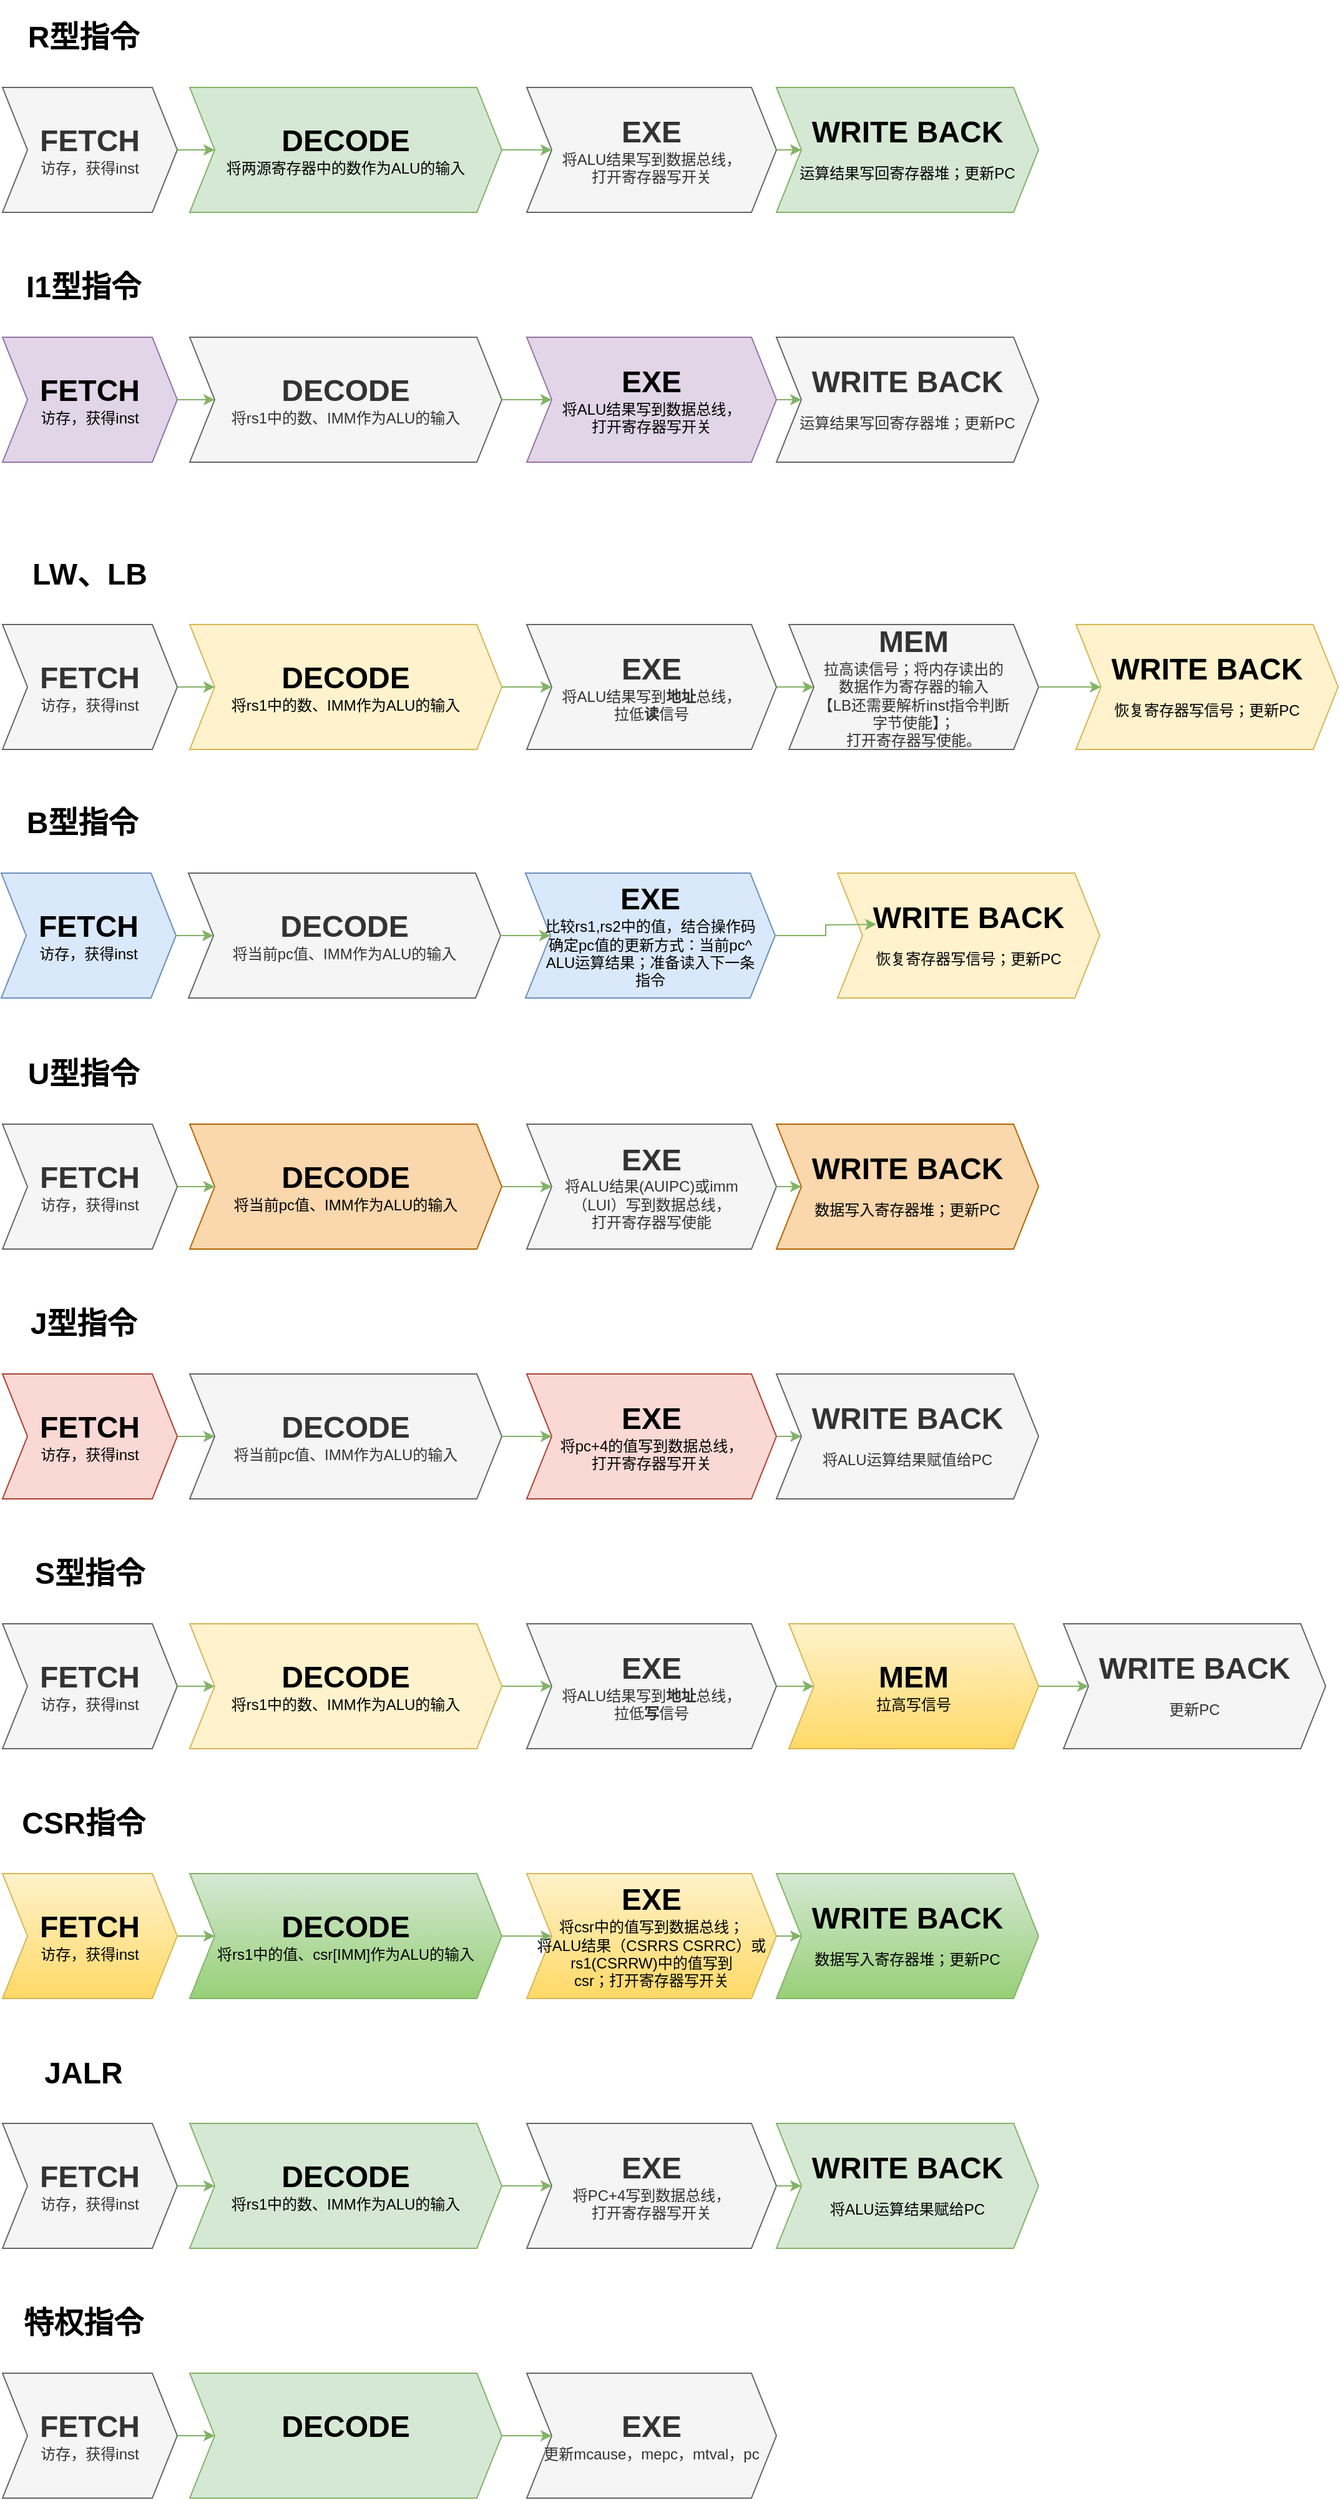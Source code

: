 <mxfile version="13.11.0" type="github">
  <diagram id="kgpKYQtTHZ0yAKxKKP6v" name="Page-1">
    <mxGraphModel dx="1632" dy="404" grid="1" gridSize="10" guides="1" tooltips="1" connect="1" arrows="1" fold="1" page="1" pageScale="1" pageWidth="850" pageHeight="1100" math="0" shadow="0">
      <root>
        <mxCell id="0" />
        <mxCell id="1" parent="0" />
        <mxCell id="DEyL_VFvNH3OQuk7k3UQ-63" value="" style="group" vertex="1" connectable="0" parent="1">
          <mxGeometry y="10" width="830" height="170" as="geometry" />
        </mxCell>
        <mxCell id="DEyL_VFvNH3OQuk7k3UQ-64" value="&lt;div&gt;&lt;font style=&quot;font-size: 24px&quot;&gt;&lt;b&gt;DECODE&lt;/b&gt;&lt;/font&gt;&lt;/div&gt;&lt;div&gt;将两源寄存器中的数作为ALU的输入&lt;br&gt;&lt;/div&gt;" style="shape=step;perimeter=stepPerimeter;whiteSpace=wrap;html=1;fixedSize=1;fillColor=#d5e8d4;strokeColor=#82b366;" vertex="1" parent="DEyL_VFvNH3OQuk7k3UQ-63">
          <mxGeometry x="150" y="70" width="250" height="100" as="geometry" />
        </mxCell>
        <mxCell id="DEyL_VFvNH3OQuk7k3UQ-65" value="&lt;div&gt;&lt;b&gt;&lt;font style=&quot;font-size: 24px&quot;&gt;EXE&lt;/font&gt;&lt;/b&gt;&lt;/div&gt;&lt;div&gt;将ALU结果写到数据总线，&lt;/div&gt;&lt;div&gt;打开寄存器写开关&lt;br&gt;&lt;/div&gt;" style="shape=step;perimeter=stepPerimeter;whiteSpace=wrap;html=1;fixedSize=1;fillColor=#f5f5f5;strokeColor=#666666;fontColor=#333333;" vertex="1" parent="DEyL_VFvNH3OQuk7k3UQ-63">
          <mxGeometry x="420" y="70" width="200" height="100" as="geometry" />
        </mxCell>
        <mxCell id="DEyL_VFvNH3OQuk7k3UQ-66" value="&lt;div&gt;&lt;b&gt;&lt;font style=&quot;font-size: 24px&quot;&gt;WRITE BACK&lt;/font&gt;&lt;/b&gt;&lt;/div&gt;&lt;div&gt;&lt;font style=&quot;font-size: 12px&quot;&gt;运算结果写回寄存器堆；更新PC&lt;/font&gt;&lt;b&gt;&lt;font style=&quot;font-size: 24px&quot;&gt;&lt;br&gt;&lt;/font&gt;&lt;/b&gt;&lt;/div&gt;" style="shape=step;perimeter=stepPerimeter;whiteSpace=wrap;html=1;fixedSize=1;fillColor=#d5e8d4;strokeColor=#82b366;" vertex="1" parent="DEyL_VFvNH3OQuk7k3UQ-63">
          <mxGeometry x="620" y="70" width="210" height="100" as="geometry" />
        </mxCell>
        <mxCell id="DEyL_VFvNH3OQuk7k3UQ-67" value="&lt;font style=&quot;font-size: 24px&quot;&gt;&lt;b&gt;R型指令&lt;/b&gt;&lt;/font&gt;" style="text;html=1;strokeColor=none;fillColor=none;align=center;verticalAlign=middle;whiteSpace=wrap;rounded=0;" vertex="1" parent="DEyL_VFvNH3OQuk7k3UQ-63">
          <mxGeometry width="130" height="60" as="geometry" />
        </mxCell>
        <mxCell id="DEyL_VFvNH3OQuk7k3UQ-68" style="edgeStyle=orthogonalEdgeStyle;rounded=0;orthogonalLoop=1;jettySize=auto;html=1;exitX=1;exitY=0.5;exitDx=0;exitDy=0;entryX=0;entryY=0.5;entryDx=0;entryDy=0;fillColor=#d5e8d4;strokeColor=#82b366;" edge="1" parent="DEyL_VFvNH3OQuk7k3UQ-63" source="DEyL_VFvNH3OQuk7k3UQ-69" target="DEyL_VFvNH3OQuk7k3UQ-64">
          <mxGeometry relative="1" as="geometry" />
        </mxCell>
        <mxCell id="DEyL_VFvNH3OQuk7k3UQ-69" value="&lt;div&gt;&lt;font style=&quot;font-size: 24px&quot;&gt;&lt;b&gt;FETCH&lt;/b&gt;&lt;/font&gt;&lt;/div&gt;访存，获得inst" style="shape=step;perimeter=stepPerimeter;whiteSpace=wrap;html=1;fixedSize=1;fillColor=#f5f5f5;strokeColor=#666666;fontColor=#333333;" vertex="1" parent="DEyL_VFvNH3OQuk7k3UQ-63">
          <mxGeometry y="70" width="140" height="100" as="geometry" />
        </mxCell>
        <mxCell id="DEyL_VFvNH3OQuk7k3UQ-70" style="edgeStyle=orthogonalEdgeStyle;rounded=0;orthogonalLoop=1;jettySize=auto;html=1;exitX=1;exitY=0.5;exitDx=0;exitDy=0;fillColor=#d5e8d4;strokeColor=#82b366;" edge="1" parent="DEyL_VFvNH3OQuk7k3UQ-63" source="DEyL_VFvNH3OQuk7k3UQ-64" target="DEyL_VFvNH3OQuk7k3UQ-65">
          <mxGeometry relative="1" as="geometry" />
        </mxCell>
        <mxCell id="DEyL_VFvNH3OQuk7k3UQ-71" style="edgeStyle=orthogonalEdgeStyle;rounded=0;orthogonalLoop=1;jettySize=auto;html=1;exitX=1;exitY=0.5;exitDx=0;exitDy=0;entryX=0;entryY=0.5;entryDx=0;entryDy=0;fillColor=#d5e8d4;strokeColor=#82b366;" edge="1" parent="DEyL_VFvNH3OQuk7k3UQ-63" source="DEyL_VFvNH3OQuk7k3UQ-65" target="DEyL_VFvNH3OQuk7k3UQ-66">
          <mxGeometry relative="1" as="geometry" />
        </mxCell>
        <mxCell id="DEyL_VFvNH3OQuk7k3UQ-72" value="" style="group" vertex="1" connectable="0" parent="1">
          <mxGeometry y="210" width="830" height="170" as="geometry" />
        </mxCell>
        <mxCell id="DEyL_VFvNH3OQuk7k3UQ-73" value="&lt;div&gt;&lt;font style=&quot;font-size: 24px&quot;&gt;&lt;b&gt;DECODE&lt;/b&gt;&lt;/font&gt;&lt;/div&gt;&lt;div&gt;将rs1中的数、IMM作为ALU的输入&lt;br&gt;&lt;/div&gt;" style="shape=step;perimeter=stepPerimeter;whiteSpace=wrap;html=1;fixedSize=1;fillColor=#f5f5f5;strokeColor=#666666;fontColor=#333333;" vertex="1" parent="DEyL_VFvNH3OQuk7k3UQ-72">
          <mxGeometry x="150" y="70" width="250" height="100" as="geometry" />
        </mxCell>
        <mxCell id="DEyL_VFvNH3OQuk7k3UQ-74" value="&lt;div&gt;&lt;b&gt;&lt;font style=&quot;font-size: 24px&quot;&gt;EXE&lt;/font&gt;&lt;/b&gt;&lt;/div&gt;&lt;div&gt;将ALU结果写到数据总线，&lt;/div&gt;&lt;div&gt;打开寄存器写开关&lt;br&gt;&lt;/div&gt;" style="shape=step;perimeter=stepPerimeter;whiteSpace=wrap;html=1;fixedSize=1;fillColor=#e1d5e7;strokeColor=#9673a6;" vertex="1" parent="DEyL_VFvNH3OQuk7k3UQ-72">
          <mxGeometry x="420" y="70" width="200" height="100" as="geometry" />
        </mxCell>
        <mxCell id="DEyL_VFvNH3OQuk7k3UQ-75" value="&lt;div&gt;&lt;b&gt;&lt;font style=&quot;font-size: 24px&quot;&gt;WRITE BACK&lt;/font&gt;&lt;/b&gt;&lt;/div&gt;&lt;div&gt;&lt;font style=&quot;font-size: 12px&quot;&gt;运算结果写回寄存器堆；更新PC&lt;/font&gt;&lt;b&gt;&lt;font style=&quot;font-size: 24px&quot;&gt;&lt;br&gt;&lt;/font&gt;&lt;/b&gt;&lt;/div&gt;" style="shape=step;perimeter=stepPerimeter;whiteSpace=wrap;html=1;fixedSize=1;fillColor=#f5f5f5;strokeColor=#666666;fontColor=#333333;" vertex="1" parent="DEyL_VFvNH3OQuk7k3UQ-72">
          <mxGeometry x="620" y="70" width="210" height="100" as="geometry" />
        </mxCell>
        <mxCell id="DEyL_VFvNH3OQuk7k3UQ-76" value="&lt;font style=&quot;font-size: 24px&quot;&gt;&lt;b&gt;I1型指令&lt;/b&gt;&lt;/font&gt;" style="text;html=1;strokeColor=none;fillColor=none;align=center;verticalAlign=middle;whiteSpace=wrap;rounded=0;" vertex="1" parent="DEyL_VFvNH3OQuk7k3UQ-72">
          <mxGeometry width="130" height="60" as="geometry" />
        </mxCell>
        <mxCell id="DEyL_VFvNH3OQuk7k3UQ-77" style="edgeStyle=orthogonalEdgeStyle;rounded=0;orthogonalLoop=1;jettySize=auto;html=1;exitX=1;exitY=0.5;exitDx=0;exitDy=0;entryX=0;entryY=0.5;entryDx=0;entryDy=0;fillColor=#d5e8d4;strokeColor=#82b366;" edge="1" parent="DEyL_VFvNH3OQuk7k3UQ-72" source="DEyL_VFvNH3OQuk7k3UQ-78" target="DEyL_VFvNH3OQuk7k3UQ-73">
          <mxGeometry relative="1" as="geometry" />
        </mxCell>
        <mxCell id="DEyL_VFvNH3OQuk7k3UQ-78" value="&lt;div&gt;&lt;font style=&quot;font-size: 24px&quot;&gt;&lt;b&gt;FETCH&lt;/b&gt;&lt;/font&gt;&lt;/div&gt;访存，获得inst" style="shape=step;perimeter=stepPerimeter;whiteSpace=wrap;html=1;fixedSize=1;fillColor=#e1d5e7;strokeColor=#9673a6;" vertex="1" parent="DEyL_VFvNH3OQuk7k3UQ-72">
          <mxGeometry y="70" width="140" height="100" as="geometry" />
        </mxCell>
        <mxCell id="DEyL_VFvNH3OQuk7k3UQ-79" style="edgeStyle=orthogonalEdgeStyle;rounded=0;orthogonalLoop=1;jettySize=auto;html=1;exitX=1;exitY=0.5;exitDx=0;exitDy=0;fillColor=#d5e8d4;strokeColor=#82b366;" edge="1" parent="DEyL_VFvNH3OQuk7k3UQ-72" source="DEyL_VFvNH3OQuk7k3UQ-73" target="DEyL_VFvNH3OQuk7k3UQ-74">
          <mxGeometry relative="1" as="geometry" />
        </mxCell>
        <mxCell id="DEyL_VFvNH3OQuk7k3UQ-80" style="edgeStyle=orthogonalEdgeStyle;rounded=0;orthogonalLoop=1;jettySize=auto;html=1;exitX=1;exitY=0.5;exitDx=0;exitDy=0;entryX=0;entryY=0.5;entryDx=0;entryDy=0;fillColor=#d5e8d4;strokeColor=#82b366;" edge="1" parent="DEyL_VFvNH3OQuk7k3UQ-72" source="DEyL_VFvNH3OQuk7k3UQ-74" target="DEyL_VFvNH3OQuk7k3UQ-75">
          <mxGeometry relative="1" as="geometry" />
        </mxCell>
        <mxCell id="DEyL_VFvNH3OQuk7k3UQ-90" value="" style="group" vertex="1" connectable="0" parent="1">
          <mxGeometry x="-1" y="639" width="930" height="170" as="geometry" />
        </mxCell>
        <mxCell id="DEyL_VFvNH3OQuk7k3UQ-91" value="&lt;div&gt;&lt;font style=&quot;font-size: 24px&quot;&gt;&lt;b&gt;DECODE&lt;/b&gt;&lt;/font&gt;&lt;/div&gt;&lt;div&gt;将当前pc值、IMM作为ALU的输入&lt;br&gt;&lt;/div&gt;" style="shape=step;perimeter=stepPerimeter;whiteSpace=wrap;html=1;fixedSize=1;fillColor=#f5f5f5;strokeColor=#666666;fontColor=#333333;" vertex="1" parent="DEyL_VFvNH3OQuk7k3UQ-90">
          <mxGeometry x="150" y="70" width="250" height="100" as="geometry" />
        </mxCell>
        <mxCell id="DEyL_VFvNH3OQuk7k3UQ-92" value="&lt;div&gt;&lt;b&gt;&lt;font style=&quot;font-size: 24px&quot;&gt;EXE&lt;/font&gt;&lt;/b&gt;&lt;/div&gt;&lt;div&gt;比较rs1,rs2中的值，结合操作码&lt;/div&gt;&lt;div&gt;确定pc值的更新方式：当前pc^&lt;/div&gt;&lt;div&gt;ALU运算结果；准备读入下一条&lt;/div&gt;&lt;div&gt;指令&lt;br&gt;&lt;/div&gt;" style="shape=step;perimeter=stepPerimeter;whiteSpace=wrap;html=1;fixedSize=1;fillColor=#dae8fc;strokeColor=#6c8ebf;" vertex="1" parent="DEyL_VFvNH3OQuk7k3UQ-90">
          <mxGeometry x="420" y="70" width="200" height="100" as="geometry" />
        </mxCell>
        <mxCell id="DEyL_VFvNH3OQuk7k3UQ-94" value="&lt;font style=&quot;font-size: 24px&quot;&gt;&lt;b&gt;B型指令&lt;/b&gt;&lt;/font&gt;" style="text;html=1;strokeColor=none;fillColor=none;align=center;verticalAlign=middle;whiteSpace=wrap;rounded=0;" vertex="1" parent="DEyL_VFvNH3OQuk7k3UQ-90">
          <mxGeometry width="130" height="60" as="geometry" />
        </mxCell>
        <mxCell id="DEyL_VFvNH3OQuk7k3UQ-95" style="edgeStyle=orthogonalEdgeStyle;rounded=0;orthogonalLoop=1;jettySize=auto;html=1;exitX=1;exitY=0.5;exitDx=0;exitDy=0;entryX=0;entryY=0.5;entryDx=0;entryDy=0;fillColor=#d5e8d4;strokeColor=#82b366;" edge="1" parent="DEyL_VFvNH3OQuk7k3UQ-90" source="DEyL_VFvNH3OQuk7k3UQ-96" target="DEyL_VFvNH3OQuk7k3UQ-91">
          <mxGeometry relative="1" as="geometry" />
        </mxCell>
        <mxCell id="DEyL_VFvNH3OQuk7k3UQ-96" value="&lt;div&gt;&lt;font style=&quot;font-size: 24px&quot;&gt;&lt;b&gt;FETCH&lt;/b&gt;&lt;/font&gt;&lt;/div&gt;访存，获得inst" style="shape=step;perimeter=stepPerimeter;whiteSpace=wrap;html=1;fixedSize=1;fillColor=#dae8fc;strokeColor=#6c8ebf;" vertex="1" parent="DEyL_VFvNH3OQuk7k3UQ-90">
          <mxGeometry y="70" width="140" height="100" as="geometry" />
        </mxCell>
        <mxCell id="DEyL_VFvNH3OQuk7k3UQ-97" style="edgeStyle=orthogonalEdgeStyle;rounded=0;orthogonalLoop=1;jettySize=auto;html=1;exitX=1;exitY=0.5;exitDx=0;exitDy=0;fillColor=#d5e8d4;strokeColor=#82b366;" edge="1" parent="DEyL_VFvNH3OQuk7k3UQ-90" source="DEyL_VFvNH3OQuk7k3UQ-91" target="DEyL_VFvNH3OQuk7k3UQ-92">
          <mxGeometry relative="1" as="geometry" />
        </mxCell>
        <mxCell id="DEyL_VFvNH3OQuk7k3UQ-188" value="&lt;div&gt;&lt;b&gt;&lt;font style=&quot;font-size: 24px&quot;&gt;WRITE BACK&lt;/font&gt;&lt;/b&gt;&lt;/div&gt;&lt;div&gt;&lt;font style=&quot;font-size: 12px&quot;&gt;恢复寄存器写信号；更新PC&lt;/font&gt;&lt;b&gt;&lt;font style=&quot;font-size: 24px&quot;&gt;&lt;br&gt;&lt;/font&gt;&lt;/b&gt;&lt;/div&gt;" style="shape=step;perimeter=stepPerimeter;whiteSpace=wrap;html=1;fixedSize=1;fillColor=#fff2cc;strokeColor=#d6b656;" vertex="1" parent="DEyL_VFvNH3OQuk7k3UQ-90">
          <mxGeometry x="670" y="70" width="210" height="100" as="geometry" />
        </mxCell>
        <mxCell id="DEyL_VFvNH3OQuk7k3UQ-99" value="" style="group" vertex="1" connectable="0" parent="1">
          <mxGeometry y="840" width="830" height="170" as="geometry" />
        </mxCell>
        <mxCell id="DEyL_VFvNH3OQuk7k3UQ-100" value="&lt;div&gt;&lt;font style=&quot;font-size: 24px&quot;&gt;&lt;b&gt;DECODE&lt;/b&gt;&lt;/font&gt;&lt;/div&gt;&lt;div&gt;将当前pc值、IMM作为ALU的输入&lt;br&gt;&lt;/div&gt;" style="shape=step;perimeter=stepPerimeter;whiteSpace=wrap;html=1;fixedSize=1;fillColor=#fad7ac;strokeColor=#b46504;" vertex="1" parent="DEyL_VFvNH3OQuk7k3UQ-99">
          <mxGeometry x="150" y="70" width="250" height="100" as="geometry" />
        </mxCell>
        <mxCell id="DEyL_VFvNH3OQuk7k3UQ-101" value="&lt;div&gt;&lt;b&gt;&lt;font style=&quot;font-size: 24px&quot;&gt;EXE&lt;/font&gt;&lt;/b&gt;&lt;/div&gt;&lt;div&gt;将ALU结果(AUIPC)或imm&lt;/div&gt;&lt;div&gt;（LUI）写到数据总线，&lt;/div&gt;&lt;div&gt;打开寄存器写使能&lt;br&gt;&lt;/div&gt;" style="shape=step;perimeter=stepPerimeter;whiteSpace=wrap;html=1;fixedSize=1;fillColor=#f5f5f5;strokeColor=#666666;fontColor=#333333;" vertex="1" parent="DEyL_VFvNH3OQuk7k3UQ-99">
          <mxGeometry x="420" y="70" width="200" height="100" as="geometry" />
        </mxCell>
        <mxCell id="DEyL_VFvNH3OQuk7k3UQ-102" value="&lt;div&gt;&lt;b&gt;&lt;font style=&quot;font-size: 24px&quot;&gt;WRITE BACK&lt;/font&gt;&lt;/b&gt;&lt;/div&gt;&lt;div&gt;&lt;font style=&quot;font-size: 12px&quot;&gt;数据写入寄存器堆；更新PC&lt;/font&gt;&lt;b&gt;&lt;font style=&quot;font-size: 24px&quot;&gt;&lt;br&gt;&lt;/font&gt;&lt;/b&gt;&lt;/div&gt;" style="shape=step;perimeter=stepPerimeter;whiteSpace=wrap;html=1;fixedSize=1;fillColor=#fad7ac;strokeColor=#b46504;" vertex="1" parent="DEyL_VFvNH3OQuk7k3UQ-99">
          <mxGeometry x="620" y="70" width="210" height="100" as="geometry" />
        </mxCell>
        <mxCell id="DEyL_VFvNH3OQuk7k3UQ-103" value="&lt;font style=&quot;font-size: 24px&quot;&gt;&lt;b&gt;U型指令&lt;/b&gt;&lt;/font&gt;" style="text;html=1;strokeColor=none;fillColor=none;align=center;verticalAlign=middle;whiteSpace=wrap;rounded=0;" vertex="1" parent="DEyL_VFvNH3OQuk7k3UQ-99">
          <mxGeometry width="130" height="60" as="geometry" />
        </mxCell>
        <mxCell id="DEyL_VFvNH3OQuk7k3UQ-104" style="edgeStyle=orthogonalEdgeStyle;rounded=0;orthogonalLoop=1;jettySize=auto;html=1;exitX=1;exitY=0.5;exitDx=0;exitDy=0;entryX=0;entryY=0.5;entryDx=0;entryDy=0;fillColor=#d5e8d4;strokeColor=#82b366;" edge="1" parent="DEyL_VFvNH3OQuk7k3UQ-99" source="DEyL_VFvNH3OQuk7k3UQ-105" target="DEyL_VFvNH3OQuk7k3UQ-100">
          <mxGeometry relative="1" as="geometry" />
        </mxCell>
        <mxCell id="DEyL_VFvNH3OQuk7k3UQ-105" value="&lt;div&gt;&lt;font style=&quot;font-size: 24px&quot;&gt;&lt;b&gt;FETCH&lt;/b&gt;&lt;/font&gt;&lt;/div&gt;访存，获得inst" style="shape=step;perimeter=stepPerimeter;whiteSpace=wrap;html=1;fixedSize=1;fillColor=#f5f5f5;strokeColor=#666666;fontColor=#333333;" vertex="1" parent="DEyL_VFvNH3OQuk7k3UQ-99">
          <mxGeometry y="70" width="140" height="100" as="geometry" />
        </mxCell>
        <mxCell id="DEyL_VFvNH3OQuk7k3UQ-106" style="edgeStyle=orthogonalEdgeStyle;rounded=0;orthogonalLoop=1;jettySize=auto;html=1;exitX=1;exitY=0.5;exitDx=0;exitDy=0;fillColor=#d5e8d4;strokeColor=#82b366;" edge="1" parent="DEyL_VFvNH3OQuk7k3UQ-99" source="DEyL_VFvNH3OQuk7k3UQ-100" target="DEyL_VFvNH3OQuk7k3UQ-101">
          <mxGeometry relative="1" as="geometry" />
        </mxCell>
        <mxCell id="DEyL_VFvNH3OQuk7k3UQ-107" style="edgeStyle=orthogonalEdgeStyle;rounded=0;orthogonalLoop=1;jettySize=auto;html=1;exitX=1;exitY=0.5;exitDx=0;exitDy=0;entryX=0;entryY=0.5;entryDx=0;entryDy=0;fillColor=#d5e8d4;strokeColor=#82b366;" edge="1" parent="DEyL_VFvNH3OQuk7k3UQ-99" source="DEyL_VFvNH3OQuk7k3UQ-101" target="DEyL_VFvNH3OQuk7k3UQ-102">
          <mxGeometry relative="1" as="geometry" />
        </mxCell>
        <mxCell id="DEyL_VFvNH3OQuk7k3UQ-117" value="" style="group;" vertex="1" connectable="0" parent="1">
          <mxGeometry y="1040" width="830" height="170" as="geometry" />
        </mxCell>
        <mxCell id="DEyL_VFvNH3OQuk7k3UQ-118" value="&lt;div&gt;&lt;font style=&quot;font-size: 24px&quot;&gt;&lt;b&gt;DECODE&lt;/b&gt;&lt;/font&gt;&lt;/div&gt;&lt;div&gt;将当前pc值、IMM作为ALU的输入&lt;br&gt;&lt;/div&gt;" style="shape=step;perimeter=stepPerimeter;whiteSpace=wrap;html=1;fixedSize=1;fillColor=#f5f5f5;strokeColor=#666666;fontColor=#333333;" vertex="1" parent="DEyL_VFvNH3OQuk7k3UQ-117">
          <mxGeometry x="150" y="70" width="250" height="100" as="geometry" />
        </mxCell>
        <mxCell id="DEyL_VFvNH3OQuk7k3UQ-119" value="&lt;div&gt;&lt;b&gt;&lt;font style=&quot;font-size: 24px&quot;&gt;EXE&lt;/font&gt;&lt;/b&gt;&lt;/div&gt;&lt;div&gt;将pc+4的值写到数据总线，&lt;/div&gt;&lt;div&gt;打开寄存器写开关&lt;br&gt;&lt;/div&gt;" style="shape=step;perimeter=stepPerimeter;whiteSpace=wrap;html=1;fixedSize=1;fillColor=#fad9d5;strokeColor=#ae4132;" vertex="1" parent="DEyL_VFvNH3OQuk7k3UQ-117">
          <mxGeometry x="420" y="70" width="200" height="100" as="geometry" />
        </mxCell>
        <mxCell id="DEyL_VFvNH3OQuk7k3UQ-120" value="&lt;div&gt;&lt;b&gt;&lt;font style=&quot;font-size: 24px&quot;&gt;WRITE BACK&lt;/font&gt;&lt;/b&gt;&lt;/div&gt;&lt;div&gt;&lt;font style=&quot;font-size: 12px&quot;&gt;将ALU运算结果赋值给PC&lt;/font&gt;&lt;b&gt;&lt;font style=&quot;font-size: 24px&quot;&gt;&lt;br&gt;&lt;/font&gt;&lt;/b&gt;&lt;/div&gt;" style="shape=step;perimeter=stepPerimeter;whiteSpace=wrap;html=1;fixedSize=1;fillColor=#f5f5f5;strokeColor=#666666;fontColor=#333333;" vertex="1" parent="DEyL_VFvNH3OQuk7k3UQ-117">
          <mxGeometry x="620" y="70" width="210" height="100" as="geometry" />
        </mxCell>
        <mxCell id="DEyL_VFvNH3OQuk7k3UQ-121" value="&lt;font style=&quot;font-size: 24px&quot;&gt;&lt;b&gt;J型指令&lt;/b&gt;&lt;/font&gt;" style="text;html=1;strokeColor=none;fillColor=none;align=center;verticalAlign=middle;whiteSpace=wrap;rounded=0;" vertex="1" parent="DEyL_VFvNH3OQuk7k3UQ-117">
          <mxGeometry width="130" height="60" as="geometry" />
        </mxCell>
        <mxCell id="DEyL_VFvNH3OQuk7k3UQ-122" style="edgeStyle=orthogonalEdgeStyle;rounded=0;orthogonalLoop=1;jettySize=auto;html=1;exitX=1;exitY=0.5;exitDx=0;exitDy=0;entryX=0;entryY=0.5;entryDx=0;entryDy=0;fillColor=#d5e8d4;strokeColor=#82b366;" edge="1" parent="DEyL_VFvNH3OQuk7k3UQ-117" source="DEyL_VFvNH3OQuk7k3UQ-123" target="DEyL_VFvNH3OQuk7k3UQ-118">
          <mxGeometry relative="1" as="geometry" />
        </mxCell>
        <mxCell id="DEyL_VFvNH3OQuk7k3UQ-123" value="&lt;div&gt;&lt;font style=&quot;font-size: 24px&quot;&gt;&lt;b&gt;FETCH&lt;/b&gt;&lt;/font&gt;&lt;/div&gt;访存，获得inst" style="shape=step;perimeter=stepPerimeter;whiteSpace=wrap;html=1;fixedSize=1;fillColor=#fad9d5;strokeColor=#ae4132;" vertex="1" parent="DEyL_VFvNH3OQuk7k3UQ-117">
          <mxGeometry y="70" width="140" height="100" as="geometry" />
        </mxCell>
        <mxCell id="DEyL_VFvNH3OQuk7k3UQ-124" style="edgeStyle=orthogonalEdgeStyle;rounded=0;orthogonalLoop=1;jettySize=auto;html=1;exitX=1;exitY=0.5;exitDx=0;exitDy=0;fillColor=#d5e8d4;strokeColor=#82b366;" edge="1" parent="DEyL_VFvNH3OQuk7k3UQ-117" source="DEyL_VFvNH3OQuk7k3UQ-118" target="DEyL_VFvNH3OQuk7k3UQ-119">
          <mxGeometry relative="1" as="geometry" />
        </mxCell>
        <mxCell id="DEyL_VFvNH3OQuk7k3UQ-125" style="edgeStyle=orthogonalEdgeStyle;rounded=0;orthogonalLoop=1;jettySize=auto;html=1;exitX=1;exitY=0.5;exitDx=0;exitDy=0;entryX=0;entryY=0.5;entryDx=0;entryDy=0;fillColor=#d5e8d4;strokeColor=#82b366;" edge="1" parent="DEyL_VFvNH3OQuk7k3UQ-117" source="DEyL_VFvNH3OQuk7k3UQ-119" target="DEyL_VFvNH3OQuk7k3UQ-120">
          <mxGeometry relative="1" as="geometry" />
        </mxCell>
        <mxCell id="DEyL_VFvNH3OQuk7k3UQ-135" value="" style="group" vertex="1" connectable="0" parent="1">
          <mxGeometry y="1440" width="830" height="170" as="geometry" />
        </mxCell>
        <mxCell id="DEyL_VFvNH3OQuk7k3UQ-136" value="&lt;div&gt;&lt;font style=&quot;font-size: 24px&quot;&gt;&lt;b&gt;DECODE&lt;/b&gt;&lt;/font&gt;&lt;/div&gt;&lt;div&gt;将rs1中的值、csr[IMM]作为ALU的输入&lt;br&gt;&lt;/div&gt;" style="shape=step;perimeter=stepPerimeter;whiteSpace=wrap;html=1;fixedSize=1;fillColor=#d5e8d4;strokeColor=#82b366;gradientColor=#97d077;" vertex="1" parent="DEyL_VFvNH3OQuk7k3UQ-135">
          <mxGeometry x="150" y="70" width="250" height="100" as="geometry" />
        </mxCell>
        <mxCell id="DEyL_VFvNH3OQuk7k3UQ-137" value="&lt;div&gt;&lt;b&gt;&lt;font style=&quot;font-size: 24px&quot;&gt;EXE&lt;/font&gt;&lt;/b&gt;&lt;/div&gt;&lt;div&gt;将csr中的值写到数据总线；&lt;/div&gt;&lt;div&gt;将ALU结果（CSRRS CSRRC）或rs1(CSRRW)中的值写到&lt;/div&gt;&lt;div&gt;csr；打开寄存器写开关&lt;br&gt;&lt;/div&gt;" style="shape=step;perimeter=stepPerimeter;whiteSpace=wrap;html=1;fixedSize=1;fillColor=#fff2cc;strokeColor=#d6b656;gradientColor=#ffd966;" vertex="1" parent="DEyL_VFvNH3OQuk7k3UQ-135">
          <mxGeometry x="420" y="70" width="200" height="100" as="geometry" />
        </mxCell>
        <mxCell id="DEyL_VFvNH3OQuk7k3UQ-138" value="&lt;div&gt;&lt;b&gt;&lt;font style=&quot;font-size: 24px&quot;&gt;WRITE BACK&lt;/font&gt;&lt;/b&gt;&lt;/div&gt;&lt;div&gt;&lt;font style=&quot;font-size: 12px&quot;&gt;数据写入寄存器堆；更新PC&lt;/font&gt;&lt;b&gt;&lt;font style=&quot;font-size: 24px&quot;&gt;&lt;br&gt;&lt;/font&gt;&lt;/b&gt;&lt;/div&gt;" style="shape=step;perimeter=stepPerimeter;whiteSpace=wrap;html=1;fixedSize=1;fillColor=#d5e8d4;strokeColor=#82b366;gradientColor=#97d077;" vertex="1" parent="DEyL_VFvNH3OQuk7k3UQ-135">
          <mxGeometry x="620" y="70" width="210" height="100" as="geometry" />
        </mxCell>
        <mxCell id="DEyL_VFvNH3OQuk7k3UQ-139" value="&lt;font style=&quot;font-size: 24px&quot;&gt;&lt;b&gt;CSR指令&lt;/b&gt;&lt;/font&gt;" style="text;html=1;strokeColor=none;fillColor=none;align=center;verticalAlign=middle;whiteSpace=wrap;rounded=0;" vertex="1" parent="DEyL_VFvNH3OQuk7k3UQ-135">
          <mxGeometry width="130" height="60" as="geometry" />
        </mxCell>
        <mxCell id="DEyL_VFvNH3OQuk7k3UQ-140" style="edgeStyle=orthogonalEdgeStyle;rounded=0;orthogonalLoop=1;jettySize=auto;html=1;exitX=1;exitY=0.5;exitDx=0;exitDy=0;entryX=0;entryY=0.5;entryDx=0;entryDy=0;fillColor=#d5e8d4;strokeColor=#82b366;" edge="1" parent="DEyL_VFvNH3OQuk7k3UQ-135" source="DEyL_VFvNH3OQuk7k3UQ-141" target="DEyL_VFvNH3OQuk7k3UQ-136">
          <mxGeometry relative="1" as="geometry" />
        </mxCell>
        <mxCell id="DEyL_VFvNH3OQuk7k3UQ-141" value="&lt;div&gt;&lt;font style=&quot;font-size: 24px&quot;&gt;&lt;b&gt;FETCH&lt;/b&gt;&lt;/font&gt;&lt;/div&gt;访存，获得inst" style="shape=step;perimeter=stepPerimeter;whiteSpace=wrap;html=1;fixedSize=1;fillColor=#fff2cc;strokeColor=#d6b656;gradientColor=#ffd966;" vertex="1" parent="DEyL_VFvNH3OQuk7k3UQ-135">
          <mxGeometry y="70" width="140" height="100" as="geometry" />
        </mxCell>
        <mxCell id="DEyL_VFvNH3OQuk7k3UQ-142" style="edgeStyle=orthogonalEdgeStyle;rounded=0;orthogonalLoop=1;jettySize=auto;html=1;exitX=1;exitY=0.5;exitDx=0;exitDy=0;fillColor=#d5e8d4;strokeColor=#82b366;" edge="1" parent="DEyL_VFvNH3OQuk7k3UQ-135" source="DEyL_VFvNH3OQuk7k3UQ-136" target="DEyL_VFvNH3OQuk7k3UQ-137">
          <mxGeometry relative="1" as="geometry" />
        </mxCell>
        <mxCell id="DEyL_VFvNH3OQuk7k3UQ-143" style="edgeStyle=orthogonalEdgeStyle;rounded=0;orthogonalLoop=1;jettySize=auto;html=1;exitX=1;exitY=0.5;exitDx=0;exitDy=0;entryX=0;entryY=0.5;entryDx=0;entryDy=0;fillColor=#d5e8d4;strokeColor=#82b366;" edge="1" parent="DEyL_VFvNH3OQuk7k3UQ-135" source="DEyL_VFvNH3OQuk7k3UQ-137" target="DEyL_VFvNH3OQuk7k3UQ-138">
          <mxGeometry relative="1" as="geometry" />
        </mxCell>
        <mxCell id="DEyL_VFvNH3OQuk7k3UQ-146" style="edgeStyle=orthogonalEdgeStyle;rounded=0;orthogonalLoop=1;jettySize=auto;html=1;exitX=1;exitY=0.5;exitDx=0;exitDy=0;gradientColor=#97d077;fillColor=#d5e8d4;strokeColor=#82b366;" edge="1" parent="1" source="DEyL_VFvNH3OQuk7k3UQ-83">
          <mxGeometry relative="1" as="geometry">
            <mxPoint x="650" y="560" as="targetPoint" />
          </mxGeometry>
        </mxCell>
        <mxCell id="DEyL_VFvNH3OQuk7k3UQ-149" value="" style="group" vertex="1" connectable="0" parent="1">
          <mxGeometry y="1640" width="830" height="170" as="geometry" />
        </mxCell>
        <mxCell id="DEyL_VFvNH3OQuk7k3UQ-150" value="&lt;div&gt;&lt;font style=&quot;font-size: 24px&quot;&gt;&lt;b&gt;DECODE&lt;/b&gt;&lt;/font&gt;&lt;/div&gt;&lt;div&gt;将rs1中的数、IMM作为ALU的输入&lt;br&gt;&lt;/div&gt;" style="shape=step;perimeter=stepPerimeter;whiteSpace=wrap;html=1;fixedSize=1;fillColor=#d5e8d4;strokeColor=#82b366;" vertex="1" parent="DEyL_VFvNH3OQuk7k3UQ-149">
          <mxGeometry x="150" y="70" width="250" height="100" as="geometry" />
        </mxCell>
        <mxCell id="DEyL_VFvNH3OQuk7k3UQ-151" value="&lt;div&gt;&lt;b&gt;&lt;font style=&quot;font-size: 24px&quot;&gt;EXE&lt;/font&gt;&lt;/b&gt;&lt;/div&gt;&lt;div&gt;将PC+4写到数据总线，&lt;/div&gt;&lt;div&gt;打开寄存器写开关&lt;br&gt;&lt;/div&gt;" style="shape=step;perimeter=stepPerimeter;whiteSpace=wrap;html=1;fixedSize=1;fillColor=#f5f5f5;strokeColor=#666666;fontColor=#333333;" vertex="1" parent="DEyL_VFvNH3OQuk7k3UQ-149">
          <mxGeometry x="420" y="70" width="200" height="100" as="geometry" />
        </mxCell>
        <mxCell id="DEyL_VFvNH3OQuk7k3UQ-152" value="&lt;div&gt;&lt;b&gt;&lt;font style=&quot;font-size: 24px&quot;&gt;WRITE BACK&lt;/font&gt;&lt;/b&gt;&lt;/div&gt;&lt;div&gt;&lt;font style=&quot;font-size: 12px&quot;&gt;将ALU运算结果赋给PC&lt;/font&gt;&lt;b&gt;&lt;font style=&quot;font-size: 24px&quot;&gt;&lt;br&gt;&lt;/font&gt;&lt;/b&gt;&lt;/div&gt;" style="shape=step;perimeter=stepPerimeter;whiteSpace=wrap;html=1;fixedSize=1;fillColor=#d5e8d4;strokeColor=#82b366;" vertex="1" parent="DEyL_VFvNH3OQuk7k3UQ-149">
          <mxGeometry x="620" y="70" width="210" height="100" as="geometry" />
        </mxCell>
        <mxCell id="DEyL_VFvNH3OQuk7k3UQ-153" value="&lt;font style=&quot;font-size: 24px&quot;&gt;&lt;b&gt;JALR&lt;/b&gt;&lt;/font&gt;" style="text;html=1;strokeColor=none;fillColor=none;align=center;verticalAlign=middle;whiteSpace=wrap;rounded=0;" vertex="1" parent="DEyL_VFvNH3OQuk7k3UQ-149">
          <mxGeometry width="130" height="60" as="geometry" />
        </mxCell>
        <mxCell id="DEyL_VFvNH3OQuk7k3UQ-154" style="edgeStyle=orthogonalEdgeStyle;rounded=0;orthogonalLoop=1;jettySize=auto;html=1;exitX=1;exitY=0.5;exitDx=0;exitDy=0;entryX=0;entryY=0.5;entryDx=0;entryDy=0;fillColor=#d5e8d4;strokeColor=#82b366;" edge="1" parent="DEyL_VFvNH3OQuk7k3UQ-149" source="DEyL_VFvNH3OQuk7k3UQ-155" target="DEyL_VFvNH3OQuk7k3UQ-150">
          <mxGeometry relative="1" as="geometry" />
        </mxCell>
        <mxCell id="DEyL_VFvNH3OQuk7k3UQ-155" value="&lt;div&gt;&lt;font style=&quot;font-size: 24px&quot;&gt;&lt;b&gt;FETCH&lt;/b&gt;&lt;/font&gt;&lt;/div&gt;访存，获得inst" style="shape=step;perimeter=stepPerimeter;whiteSpace=wrap;html=1;fixedSize=1;fillColor=#f5f5f5;strokeColor=#666666;fontColor=#333333;" vertex="1" parent="DEyL_VFvNH3OQuk7k3UQ-149">
          <mxGeometry y="70" width="140" height="100" as="geometry" />
        </mxCell>
        <mxCell id="DEyL_VFvNH3OQuk7k3UQ-156" style="edgeStyle=orthogonalEdgeStyle;rounded=0;orthogonalLoop=1;jettySize=auto;html=1;exitX=1;exitY=0.5;exitDx=0;exitDy=0;fillColor=#d5e8d4;strokeColor=#82b366;" edge="1" parent="DEyL_VFvNH3OQuk7k3UQ-149" source="DEyL_VFvNH3OQuk7k3UQ-150" target="DEyL_VFvNH3OQuk7k3UQ-151">
          <mxGeometry relative="1" as="geometry" />
        </mxCell>
        <mxCell id="DEyL_VFvNH3OQuk7k3UQ-157" style="edgeStyle=orthogonalEdgeStyle;rounded=0;orthogonalLoop=1;jettySize=auto;html=1;exitX=1;exitY=0.5;exitDx=0;exitDy=0;entryX=0;entryY=0.5;entryDx=0;entryDy=0;fillColor=#d5e8d4;strokeColor=#82b366;" edge="1" parent="DEyL_VFvNH3OQuk7k3UQ-149" source="DEyL_VFvNH3OQuk7k3UQ-151" target="DEyL_VFvNH3OQuk7k3UQ-152">
          <mxGeometry relative="1" as="geometry" />
        </mxCell>
        <mxCell id="DEyL_VFvNH3OQuk7k3UQ-190" value="" style="group" vertex="1" connectable="0" parent="1">
          <mxGeometry y="440" width="1070" height="170" as="geometry" />
        </mxCell>
        <mxCell id="DEyL_VFvNH3OQuk7k3UQ-81" value="" style="group;" vertex="1" connectable="0" parent="DEyL_VFvNH3OQuk7k3UQ-190">
          <mxGeometry width="830" height="170" as="geometry" />
        </mxCell>
        <mxCell id="DEyL_VFvNH3OQuk7k3UQ-82" value="&lt;div&gt;&lt;font style=&quot;font-size: 24px&quot;&gt;&lt;b&gt;DECODE&lt;/b&gt;&lt;/font&gt;&lt;/div&gt;&lt;div&gt;将rs1中的数、IMM作为ALU的输入&lt;br&gt;&lt;/div&gt;" style="shape=step;perimeter=stepPerimeter;whiteSpace=wrap;html=1;fixedSize=1;fillColor=#fff2cc;strokeColor=#d6b656;" vertex="1" parent="DEyL_VFvNH3OQuk7k3UQ-81">
          <mxGeometry x="150" y="70" width="250" height="100" as="geometry" />
        </mxCell>
        <mxCell id="DEyL_VFvNH3OQuk7k3UQ-83" value="&lt;div&gt;&lt;b&gt;&lt;font style=&quot;font-size: 24px&quot;&gt;EXE&lt;/font&gt;&lt;/b&gt;&lt;/div&gt;&lt;div&gt;将ALU结果写到&lt;b&gt;地址&lt;/b&gt;总线，&lt;/div&gt;&lt;div&gt;拉低&lt;b&gt;读&lt;/b&gt;信号&lt;br&gt;&lt;/div&gt;" style="shape=step;perimeter=stepPerimeter;whiteSpace=wrap;html=1;fixedSize=1;fillColor=#f5f5f5;strokeColor=#666666;fontColor=#333333;" vertex="1" parent="DEyL_VFvNH3OQuk7k3UQ-81">
          <mxGeometry x="420" y="70" width="200" height="100" as="geometry" />
        </mxCell>
        <mxCell id="DEyL_VFvNH3OQuk7k3UQ-85" value="&lt;font style=&quot;font-size: 24px&quot;&gt;&lt;b&gt;LW、LB&lt;/b&gt;&lt;/font&gt;" style="text;html=1;strokeColor=none;fillColor=none;align=center;verticalAlign=middle;whiteSpace=wrap;rounded=0;" vertex="1" parent="DEyL_VFvNH3OQuk7k3UQ-81">
          <mxGeometry width="140" height="60" as="geometry" />
        </mxCell>
        <mxCell id="DEyL_VFvNH3OQuk7k3UQ-86" style="edgeStyle=orthogonalEdgeStyle;rounded=0;orthogonalLoop=1;jettySize=auto;html=1;exitX=1;exitY=0.5;exitDx=0;exitDy=0;entryX=0;entryY=0.5;entryDx=0;entryDy=0;fillColor=#d5e8d4;strokeColor=#82b366;" edge="1" parent="DEyL_VFvNH3OQuk7k3UQ-81" source="DEyL_VFvNH3OQuk7k3UQ-87" target="DEyL_VFvNH3OQuk7k3UQ-82">
          <mxGeometry relative="1" as="geometry" />
        </mxCell>
        <mxCell id="DEyL_VFvNH3OQuk7k3UQ-87" value="&lt;div&gt;&lt;font style=&quot;font-size: 24px&quot;&gt;&lt;b&gt;FETCH&lt;/b&gt;&lt;/font&gt;&lt;/div&gt;访存，获得inst" style="shape=step;perimeter=stepPerimeter;whiteSpace=wrap;html=1;fixedSize=1;fillColor=#f5f5f5;strokeColor=#666666;fontColor=#333333;" vertex="1" parent="DEyL_VFvNH3OQuk7k3UQ-81">
          <mxGeometry y="70" width="140" height="100" as="geometry" />
        </mxCell>
        <mxCell id="DEyL_VFvNH3OQuk7k3UQ-88" style="edgeStyle=orthogonalEdgeStyle;rounded=0;orthogonalLoop=1;jettySize=auto;html=1;exitX=1;exitY=0.5;exitDx=0;exitDy=0;fillColor=#d5e8d4;strokeColor=#82b366;" edge="1" parent="DEyL_VFvNH3OQuk7k3UQ-81" source="DEyL_VFvNH3OQuk7k3UQ-82" target="DEyL_VFvNH3OQuk7k3UQ-83">
          <mxGeometry relative="1" as="geometry" />
        </mxCell>
        <mxCell id="DEyL_VFvNH3OQuk7k3UQ-144" value="&lt;div&gt;&lt;b&gt;&lt;font style=&quot;font-size: 24px&quot;&gt;MEM&lt;/font&gt;&lt;/b&gt;&lt;br&gt;&lt;/div&gt;&lt;div&gt;拉高读信号；将内存读出的&lt;/div&gt;&lt;div&gt;数据作为寄存器的输入&lt;/div&gt;&lt;div&gt;【LB还需要解析inst指令判断&lt;/div&gt;&lt;div&gt;字节使能】；&lt;/div&gt;&lt;div&gt;打开寄存器写使能。&lt;br&gt;&lt;/div&gt;" style="shape=step;perimeter=stepPerimeter;whiteSpace=wrap;html=1;fixedSize=1;fillColor=#f5f5f5;strokeColor=#666666;fontColor=#333333;" vertex="1" parent="DEyL_VFvNH3OQuk7k3UQ-81">
          <mxGeometry x="630" y="70" width="200" height="100" as="geometry" />
        </mxCell>
        <mxCell id="DEyL_VFvNH3OQuk7k3UQ-84" value="&lt;div&gt;&lt;b&gt;&lt;font style=&quot;font-size: 24px&quot;&gt;WRITE BACK&lt;/font&gt;&lt;/b&gt;&lt;/div&gt;&lt;div&gt;&lt;font style=&quot;font-size: 12px&quot;&gt;恢复寄存器写信号；更新PC&lt;/font&gt;&lt;b&gt;&lt;font style=&quot;font-size: 24px&quot;&gt;&lt;br&gt;&lt;/font&gt;&lt;/b&gt;&lt;/div&gt;" style="shape=step;perimeter=stepPerimeter;whiteSpace=wrap;html=1;fixedSize=1;fillColor=#fff2cc;strokeColor=#d6b656;" vertex="1" parent="DEyL_VFvNH3OQuk7k3UQ-190">
          <mxGeometry x="860" y="70" width="210" height="100" as="geometry" />
        </mxCell>
        <mxCell id="DEyL_VFvNH3OQuk7k3UQ-148" style="edgeStyle=orthogonalEdgeStyle;rounded=0;orthogonalLoop=1;jettySize=auto;html=1;exitX=1;exitY=0.5;exitDx=0;exitDy=0;gradientColor=#97d077;fillColor=#d5e8d4;strokeColor=#82b366;" edge="1" parent="DEyL_VFvNH3OQuk7k3UQ-190" source="DEyL_VFvNH3OQuk7k3UQ-144" target="DEyL_VFvNH3OQuk7k3UQ-84">
          <mxGeometry relative="1" as="geometry" />
        </mxCell>
        <mxCell id="DEyL_VFvNH3OQuk7k3UQ-191" style="edgeStyle=orthogonalEdgeStyle;rounded=0;orthogonalLoop=1;jettySize=auto;html=1;exitX=1;exitY=0.5;exitDx=0;exitDy=0;gradientColor=#97d077;fillColor=#d5e8d4;strokeColor=#82b366;" edge="1" parent="1" source="DEyL_VFvNH3OQuk7k3UQ-92">
          <mxGeometry relative="1" as="geometry">
            <mxPoint x="700" y="750" as="targetPoint" />
          </mxGeometry>
        </mxCell>
        <mxCell id="DEyL_VFvNH3OQuk7k3UQ-194" value="" style="group" vertex="1" connectable="0" parent="1">
          <mxGeometry y="1240" width="1060" height="170" as="geometry" />
        </mxCell>
        <mxCell id="DEyL_VFvNH3OQuk7k3UQ-180" value="" style="group;" vertex="1" connectable="0" parent="DEyL_VFvNH3OQuk7k3UQ-194">
          <mxGeometry width="830" height="170" as="geometry" />
        </mxCell>
        <mxCell id="DEyL_VFvNH3OQuk7k3UQ-181" value="&lt;div&gt;&lt;font style=&quot;font-size: 24px&quot;&gt;&lt;b&gt;DECODE&lt;/b&gt;&lt;/font&gt;&lt;/div&gt;&lt;div&gt;将rs1中的数、IMM作为ALU的输入&lt;br&gt;&lt;/div&gt;" style="shape=step;perimeter=stepPerimeter;whiteSpace=wrap;html=1;fixedSize=1;fillColor=#fff2cc;strokeColor=#d6b656;" vertex="1" parent="DEyL_VFvNH3OQuk7k3UQ-180">
          <mxGeometry x="150" y="70" width="250" height="100" as="geometry" />
        </mxCell>
        <mxCell id="DEyL_VFvNH3OQuk7k3UQ-192" style="edgeStyle=orthogonalEdgeStyle;rounded=0;orthogonalLoop=1;jettySize=auto;html=1;exitX=1;exitY=0.5;exitDx=0;exitDy=0;entryX=0;entryY=0.5;entryDx=0;entryDy=0;gradientColor=#97d077;fillColor=#d5e8d4;strokeColor=#82b366;" edge="1" parent="DEyL_VFvNH3OQuk7k3UQ-180" source="DEyL_VFvNH3OQuk7k3UQ-182" target="DEyL_VFvNH3OQuk7k3UQ-187">
          <mxGeometry relative="1" as="geometry" />
        </mxCell>
        <mxCell id="DEyL_VFvNH3OQuk7k3UQ-182" value="&lt;div&gt;&lt;b&gt;&lt;font style=&quot;font-size: 24px&quot;&gt;EXE&lt;/font&gt;&lt;/b&gt;&lt;/div&gt;&lt;div&gt;将ALU结果写到&lt;b&gt;地址&lt;/b&gt;总线，&lt;/div&gt;&lt;div&gt;拉低&lt;b&gt;写&lt;/b&gt;信号&lt;br&gt;&lt;/div&gt;" style="shape=step;perimeter=stepPerimeter;whiteSpace=wrap;html=1;fixedSize=1;fillColor=#f5f5f5;strokeColor=#666666;fontColor=#333333;" vertex="1" parent="DEyL_VFvNH3OQuk7k3UQ-180">
          <mxGeometry x="420" y="70" width="200" height="100" as="geometry" />
        </mxCell>
        <mxCell id="DEyL_VFvNH3OQuk7k3UQ-183" value="&lt;font style=&quot;font-size: 24px&quot;&gt;&lt;b&gt;S型指令&lt;br&gt;&lt;/b&gt;&lt;/font&gt;" style="text;html=1;strokeColor=none;fillColor=none;align=center;verticalAlign=middle;whiteSpace=wrap;rounded=0;" vertex="1" parent="DEyL_VFvNH3OQuk7k3UQ-180">
          <mxGeometry width="140" height="60" as="geometry" />
        </mxCell>
        <mxCell id="DEyL_VFvNH3OQuk7k3UQ-184" style="edgeStyle=orthogonalEdgeStyle;rounded=0;orthogonalLoop=1;jettySize=auto;html=1;exitX=1;exitY=0.5;exitDx=0;exitDy=0;entryX=0;entryY=0.5;entryDx=0;entryDy=0;fillColor=#d5e8d4;strokeColor=#82b366;" edge="1" parent="DEyL_VFvNH3OQuk7k3UQ-180" source="DEyL_VFvNH3OQuk7k3UQ-185" target="DEyL_VFvNH3OQuk7k3UQ-181">
          <mxGeometry relative="1" as="geometry" />
        </mxCell>
        <mxCell id="DEyL_VFvNH3OQuk7k3UQ-185" value="&lt;div&gt;&lt;font style=&quot;font-size: 24px&quot;&gt;&lt;b&gt;FETCH&lt;/b&gt;&lt;/font&gt;&lt;/div&gt;访存，获得inst" style="shape=step;perimeter=stepPerimeter;whiteSpace=wrap;html=1;fixedSize=1;fillColor=#f5f5f5;strokeColor=#666666;fontColor=#333333;" vertex="1" parent="DEyL_VFvNH3OQuk7k3UQ-180">
          <mxGeometry y="70" width="140" height="100" as="geometry" />
        </mxCell>
        <mxCell id="DEyL_VFvNH3OQuk7k3UQ-186" style="edgeStyle=orthogonalEdgeStyle;rounded=0;orthogonalLoop=1;jettySize=auto;html=1;exitX=1;exitY=0.5;exitDx=0;exitDy=0;fillColor=#d5e8d4;strokeColor=#82b366;" edge="1" parent="DEyL_VFvNH3OQuk7k3UQ-180" source="DEyL_VFvNH3OQuk7k3UQ-181" target="DEyL_VFvNH3OQuk7k3UQ-182">
          <mxGeometry relative="1" as="geometry" />
        </mxCell>
        <mxCell id="DEyL_VFvNH3OQuk7k3UQ-187" value="&lt;div&gt;&lt;b&gt;&lt;font style=&quot;font-size: 24px&quot;&gt;MEM&lt;/font&gt;&lt;/b&gt;&lt;br&gt;&lt;/div&gt;&lt;div&gt;拉高写信号&lt;br&gt;&lt;/div&gt;" style="shape=step;perimeter=stepPerimeter;whiteSpace=wrap;html=1;fixedSize=1;fillColor=#fff2cc;strokeColor=#d6b656;gradientColor=#ffd966;" vertex="1" parent="DEyL_VFvNH3OQuk7k3UQ-180">
          <mxGeometry x="630" y="70" width="200" height="100" as="geometry" />
        </mxCell>
        <mxCell id="DEyL_VFvNH3OQuk7k3UQ-193" value="&lt;div&gt;&lt;b&gt;&lt;font style=&quot;font-size: 24px&quot;&gt;WRITE BACK&lt;/font&gt;&lt;/b&gt;&lt;/div&gt;&lt;div&gt;&lt;font style=&quot;font-size: 12px&quot;&gt;更新PC&lt;/font&gt;&lt;b&gt;&lt;font style=&quot;font-size: 24px&quot;&gt;&lt;br&gt;&lt;/font&gt;&lt;/b&gt;&lt;/div&gt;" style="shape=step;perimeter=stepPerimeter;whiteSpace=wrap;html=1;fixedSize=1;fillColor=#f5f5f5;strokeColor=#666666;fontColor=#333333;" vertex="1" parent="DEyL_VFvNH3OQuk7k3UQ-194">
          <mxGeometry x="850" y="70" width="210" height="100" as="geometry" />
        </mxCell>
        <mxCell id="DEyL_VFvNH3OQuk7k3UQ-195" style="edgeStyle=orthogonalEdgeStyle;rounded=0;orthogonalLoop=1;jettySize=auto;html=1;exitX=1;exitY=0.5;exitDx=0;exitDy=0;entryX=0;entryY=0.5;entryDx=0;entryDy=0;gradientColor=#97d077;fillColor=#d5e8d4;strokeColor=#82b366;" edge="1" parent="DEyL_VFvNH3OQuk7k3UQ-194" source="DEyL_VFvNH3OQuk7k3UQ-187" target="DEyL_VFvNH3OQuk7k3UQ-193">
          <mxGeometry relative="1" as="geometry" />
        </mxCell>
        <mxCell id="DEyL_VFvNH3OQuk7k3UQ-205" value="" style="group" vertex="1" connectable="0" parent="1">
          <mxGeometry y="1840" width="830" height="170" as="geometry" />
        </mxCell>
        <mxCell id="DEyL_VFvNH3OQuk7k3UQ-206" value="&lt;div&gt;&lt;font style=&quot;font-size: 24px&quot;&gt;&lt;b&gt;DECODE&lt;/b&gt;&lt;/font&gt;&lt;/div&gt;&lt;div&gt;&lt;br&gt;&lt;/div&gt;" style="shape=step;perimeter=stepPerimeter;whiteSpace=wrap;html=1;fixedSize=1;fillColor=#d5e8d4;strokeColor=#82b366;" vertex="1" parent="DEyL_VFvNH3OQuk7k3UQ-205">
          <mxGeometry x="150" y="70" width="250" height="100" as="geometry" />
        </mxCell>
        <mxCell id="DEyL_VFvNH3OQuk7k3UQ-207" value="&lt;div&gt;&lt;b&gt;&lt;font style=&quot;font-size: 24px&quot;&gt;EXE&lt;/font&gt;&lt;/b&gt;&lt;/div&gt;更新mcause，mepc，mtval，pc" style="shape=step;perimeter=stepPerimeter;whiteSpace=wrap;html=1;fixedSize=1;fillColor=#f5f5f5;strokeColor=#666666;fontColor=#333333;" vertex="1" parent="DEyL_VFvNH3OQuk7k3UQ-205">
          <mxGeometry x="420" y="70" width="200" height="100" as="geometry" />
        </mxCell>
        <mxCell id="DEyL_VFvNH3OQuk7k3UQ-209" value="&lt;b&gt;&lt;font style=&quot;font-size: 24px&quot;&gt;特权指令&lt;/font&gt;&lt;/b&gt;" style="text;html=1;strokeColor=none;fillColor=none;align=center;verticalAlign=middle;whiteSpace=wrap;rounded=0;" vertex="1" parent="DEyL_VFvNH3OQuk7k3UQ-205">
          <mxGeometry width="130" height="60" as="geometry" />
        </mxCell>
        <mxCell id="DEyL_VFvNH3OQuk7k3UQ-210" style="edgeStyle=orthogonalEdgeStyle;rounded=0;orthogonalLoop=1;jettySize=auto;html=1;exitX=1;exitY=0.5;exitDx=0;exitDy=0;entryX=0;entryY=0.5;entryDx=0;entryDy=0;fillColor=#d5e8d4;strokeColor=#82b366;" edge="1" parent="DEyL_VFvNH3OQuk7k3UQ-205" source="DEyL_VFvNH3OQuk7k3UQ-211" target="DEyL_VFvNH3OQuk7k3UQ-206">
          <mxGeometry relative="1" as="geometry" />
        </mxCell>
        <mxCell id="DEyL_VFvNH3OQuk7k3UQ-211" value="&lt;div&gt;&lt;font style=&quot;font-size: 24px&quot;&gt;&lt;b&gt;FETCH&lt;/b&gt;&lt;/font&gt;&lt;/div&gt;访存，获得inst" style="shape=step;perimeter=stepPerimeter;whiteSpace=wrap;html=1;fixedSize=1;fillColor=#f5f5f5;strokeColor=#666666;fontColor=#333333;" vertex="1" parent="DEyL_VFvNH3OQuk7k3UQ-205">
          <mxGeometry y="70" width="140" height="100" as="geometry" />
        </mxCell>
        <mxCell id="DEyL_VFvNH3OQuk7k3UQ-212" style="edgeStyle=orthogonalEdgeStyle;rounded=0;orthogonalLoop=1;jettySize=auto;html=1;exitX=1;exitY=0.5;exitDx=0;exitDy=0;fillColor=#d5e8d4;strokeColor=#82b366;" edge="1" parent="DEyL_VFvNH3OQuk7k3UQ-205" source="DEyL_VFvNH3OQuk7k3UQ-206" target="DEyL_VFvNH3OQuk7k3UQ-207">
          <mxGeometry relative="1" as="geometry" />
        </mxCell>
      </root>
    </mxGraphModel>
  </diagram>
</mxfile>
